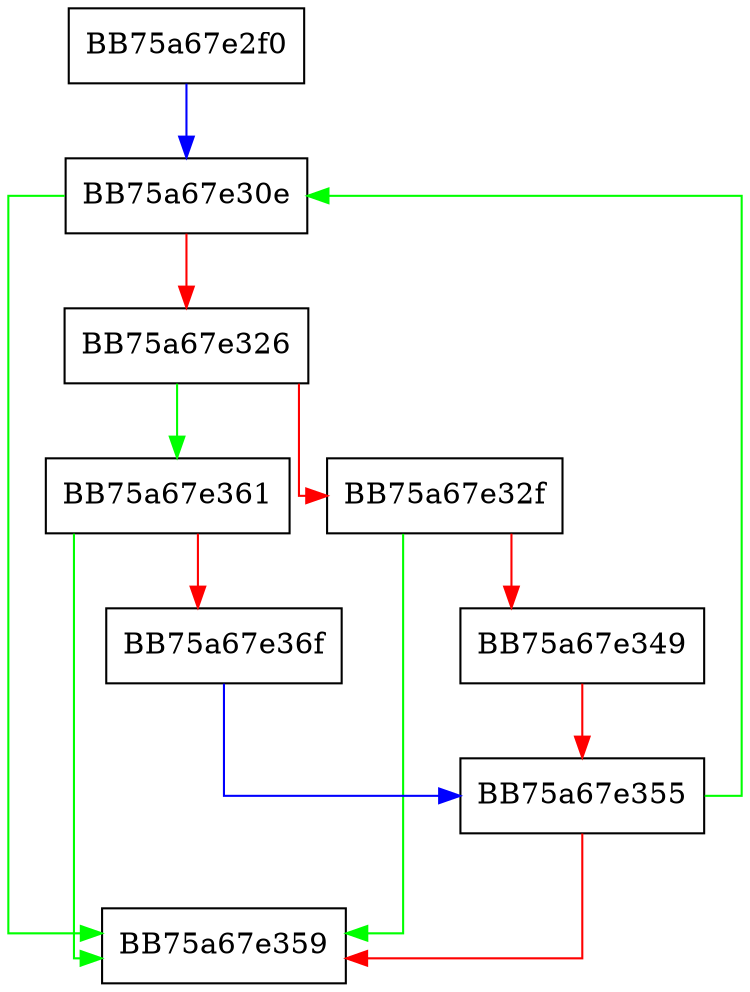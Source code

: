 digraph OnTheFly {
  node [shape="box"];
  graph [splines=ortho];
  BB75a67e2f0 -> BB75a67e30e [color="blue"];
  BB75a67e30e -> BB75a67e359 [color="green"];
  BB75a67e30e -> BB75a67e326 [color="red"];
  BB75a67e326 -> BB75a67e361 [color="green"];
  BB75a67e326 -> BB75a67e32f [color="red"];
  BB75a67e32f -> BB75a67e359 [color="green"];
  BB75a67e32f -> BB75a67e349 [color="red"];
  BB75a67e349 -> BB75a67e355 [color="red"];
  BB75a67e355 -> BB75a67e30e [color="green"];
  BB75a67e355 -> BB75a67e359 [color="red"];
  BB75a67e361 -> BB75a67e359 [color="green"];
  BB75a67e361 -> BB75a67e36f [color="red"];
  BB75a67e36f -> BB75a67e355 [color="blue"];
}